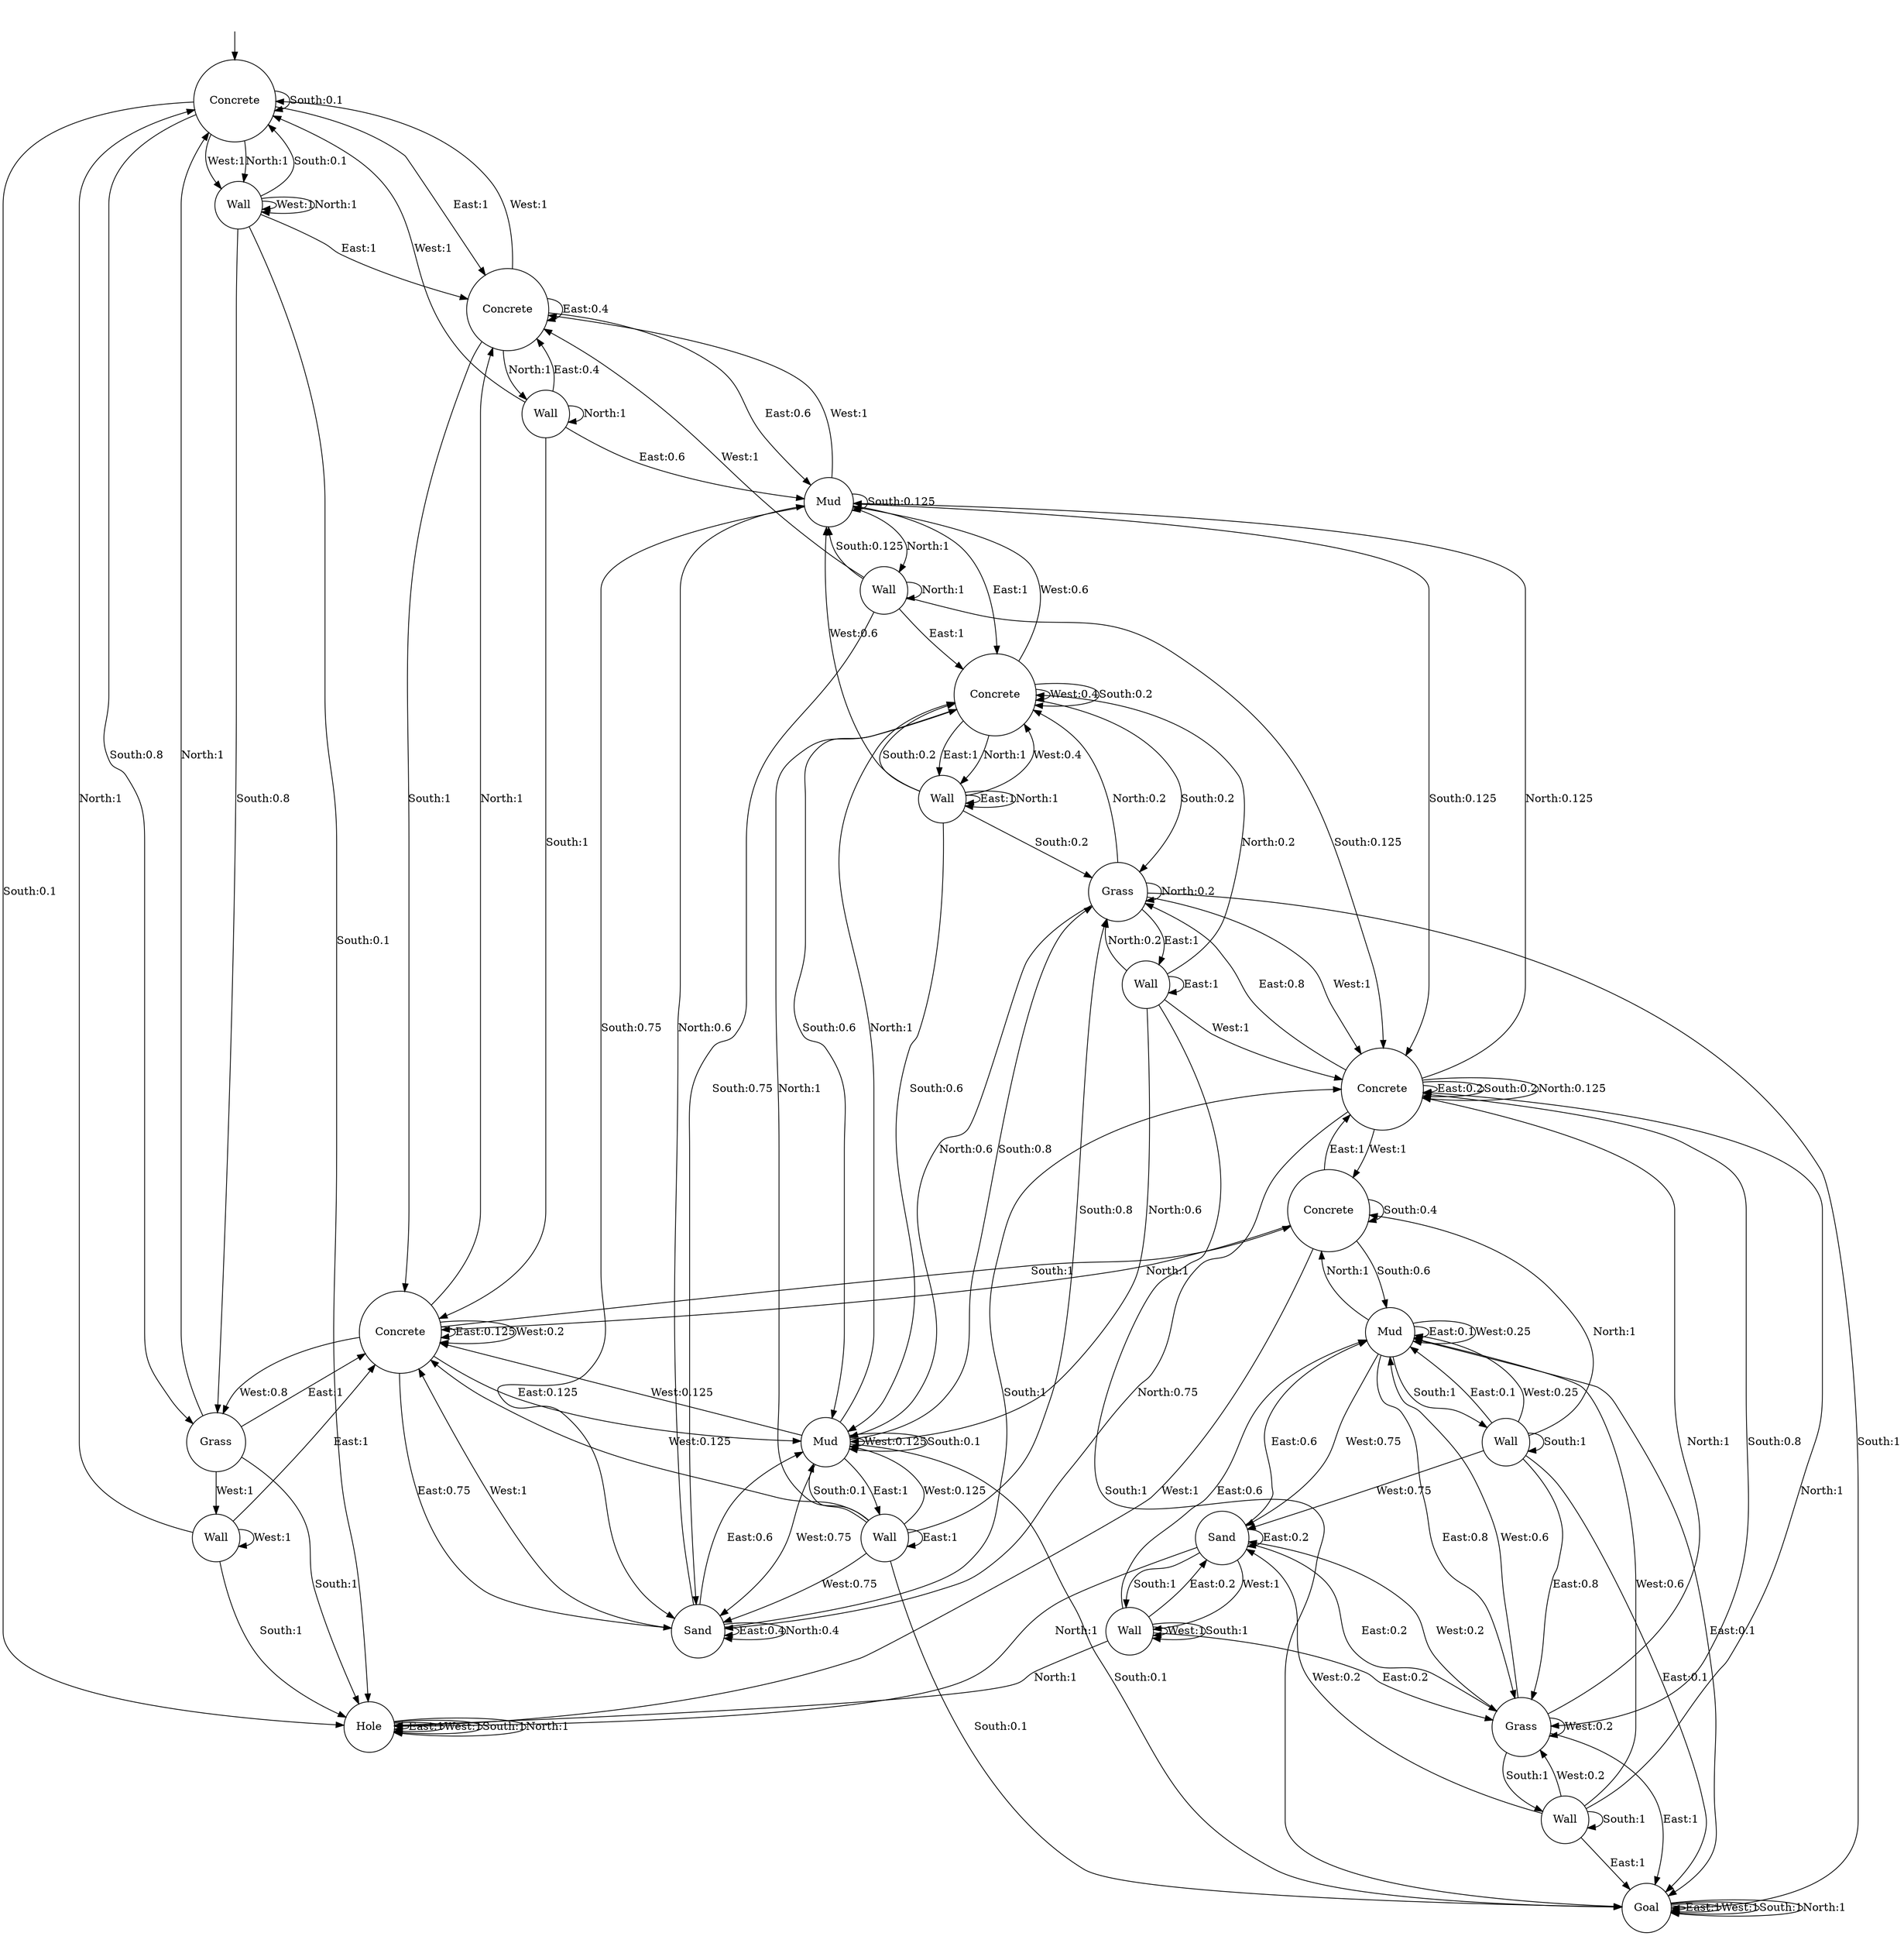 digraph g {
__start0 [label="" shape="none"];
0 [shape="circle" label="Concrete"];
1 [shape="circle" label="Wall"];
2 [shape="circle" label="Wall"];
3 [shape="circle" label="Grass"];
4 [shape="circle" label="Hole"];
5 [shape="circle" label="Wall"];
6 [shape="circle" label="Sand"];
7 [shape="circle" label="Concrete"];
8 [shape="circle" label="Wall"];
9 [shape="circle" label="Concrete"];
10 [shape="circle" label="Concrete"];
11 [shape="circle" label="Wall"];
12 [shape="circle" label="Mud"];
13 [shape="circle" label="Wall"];
14 [shape="circle" label="Mud"];
15 [shape="circle" label="Sand"];
16 [shape="circle" label="Concrete"];
17 [shape="circle" label="Wall"];
18 [shape="circle" label="Grass"];
19 [shape="circle" label="Concrete"];
20 [shape="circle" label="Wall"];
21 [shape="circle" label="Wall"];
22 [shape="circle" label="Mud"];
23 [shape="circle" label="Wall"];
24 [shape="circle" label="Grass"];
25 [shape="circle" label="Goal"];
0 -> 7 [label="East:1"];
0 -> 1 [label="West:1"];
0 -> 0 [label="South:0.1"];
0 -> 3 [label="South:0.8"];
0 -> 4 [label="South:0.1"];
0 -> 1 [label="North:1"];
1 -> 7 [label="East:1"];
1 -> 1 [label="West:1"];
1 -> 0 [label="South:0.1"];
1 -> 3 [label="South:0.8"];
1 -> 4 [label="South:0.1"];
1 -> 1 [label="North:1"];
2 -> 9 [label="East:1"];
2 -> 2 [label="West:1"];
2 -> 4 [label="South:1"];
2 -> 0 [label="North:1"];
3 -> 9 [label="East:1"];
3 -> 2 [label="West:1"];
3 -> 4 [label="South:1"];
3 -> 0 [label="North:1"];
4 -> 4 [label="East:1"];
4 -> 4 [label="West:1"];
4 -> 4 [label="South:1"];
4 -> 4 [label="North:1"];
5 -> 6 [label="East:0.2"];
5 -> 12 [label="East:0.6"];
5 -> 18 [label="East:0.2"];
5 -> 5 [label="West:1"];
5 -> 5 [label="South:1"];
5 -> 4 [label="North:1"];
6 -> 6 [label="East:0.2"];
6 -> 12 [label="East:0.6"];
6 -> 18 [label="East:0.2"];
6 -> 5 [label="West:1"];
6 -> 5 [label="South:1"];
6 -> 4 [label="North:1"];
7 -> 7 [label="East:0.4"];
7 -> 14 [label="East:0.6"];
7 -> 0 [label="West:1"];
7 -> 9 [label="South:1"];
7 -> 8 [label="North:1"];
8 -> 7 [label="East:0.4"];
8 -> 14 [label="East:0.6"];
8 -> 0 [label="West:1"];
8 -> 9 [label="South:1"];
8 -> 8 [label="North:1"];
9 -> 9 [label="East:0.125"];
9 -> 15 [label="East:0.75"];
9 -> 22 [label="East:0.125"];
9 -> 3 [label="West:0.8"];
9 -> 9 [label="West:0.2"];
9 -> 10 [label="South:1"];
9 -> 7 [label="North:1"];
10 -> 16 [label="East:1"];
10 -> 4 [label="West:1"];
10 -> 10 [label="South:0.4"];
10 -> 12 [label="South:0.6"];
10 -> 9 [label="North:1"];
11 -> 12 [label="East:0.1"];
11 -> 18 [label="East:0.8"];
11 -> 25 [label="East:0.1"];
11 -> 6 [label="West:0.75"];
11 -> 12 [label="West:0.25"];
11 -> 11 [label="South:1"];
11 -> 10 [label="North:1"];
12 -> 12 [label="East:0.1"];
12 -> 18 [label="East:0.8"];
12 -> 25 [label="East:0.1"];
12 -> 6 [label="West:0.75"];
12 -> 12 [label="West:0.25"];
12 -> 11 [label="South:1"];
12 -> 10 [label="North:1"];
13 -> 19 [label="East:1"];
13 -> 7 [label="West:1"];
13 -> 14 [label="South:0.125"];
13 -> 15 [label="South:0.75"];
13 -> 16 [label="South:0.125"];
13 -> 13 [label="North:1"];
14 -> 19 [label="East:1"];
14 -> 7 [label="West:1"];
14 -> 14 [label="South:0.125"];
14 -> 15 [label="South:0.75"];
14 -> 16 [label="South:0.125"];
14 -> 13 [label="North:1"];
15 -> 15 [label="East:0.4"];
15 -> 22 [label="East:0.6"];
15 -> 9 [label="West:1"];
15 -> 16 [label="South:1"];
15 -> 14 [label="North:0.6"];
15 -> 15 [label="North:0.4"];
16 -> 16 [label="East:0.2"];
16 -> 24 [label="East:0.8"];
16 -> 10 [label="West:1"];
16 -> 16 [label="South:0.2"];
16 -> 18 [label="South:0.8"];
16 -> 14 [label="North:0.125"];
16 -> 15 [label="North:0.75"];
16 -> 16 [label="North:0.125"];
17 -> 25 [label="East:1"];
17 -> 6 [label="West:0.2"];
17 -> 12 [label="West:0.6"];
17 -> 18 [label="West:0.2"];
17 -> 17 [label="South:1"];
17 -> 16 [label="North:1"];
18 -> 25 [label="East:1"];
18 -> 6 [label="West:0.2"];
18 -> 12 [label="West:0.6"];
18 -> 18 [label="West:0.2"];
18 -> 17 [label="South:1"];
18 -> 16 [label="North:1"];
19 -> 20 [label="East:1"];
19 -> 14 [label="West:0.6"];
19 -> 19 [label="West:0.4"];
19 -> 19 [label="South:0.2"];
19 -> 22 [label="South:0.6"];
19 -> 24 [label="South:0.2"];
19 -> 20 [label="North:1"];
20 -> 20 [label="East:1"];
20 -> 14 [label="West:0.6"];
20 -> 19 [label="West:0.4"];
20 -> 19 [label="South:0.2"];
20 -> 22 [label="South:0.6"];
20 -> 24 [label="South:0.2"];
20 -> 20 [label="North:1"];
21 -> 21 [label="East:1"];
21 -> 9 [label="West:0.125"];
21 -> 15 [label="West:0.75"];
21 -> 22 [label="West:0.125"];
21 -> 22 [label="South:0.1"];
21 -> 24 [label="South:0.8"];
21 -> 25 [label="South:0.1"];
21 -> 19 [label="North:1"];
22 -> 21 [label="East:1"];
22 -> 9 [label="West:0.125"];
22 -> 15 [label="West:0.75"];
22 -> 22 [label="West:0.125"];
22 -> 22 [label="South:0.1"];
22 -> 24 [label="South:0.8"];
22 -> 25 [label="South:0.1"];
22 -> 19 [label="North:1"];
23 -> 23 [label="East:1"];
23 -> 16 [label="West:1"];
23 -> 25 [label="South:1"];
23 -> 19 [label="North:0.2"];
23 -> 22 [label="North:0.6"];
23 -> 24 [label="North:0.2"];
24 -> 23 [label="East:1"];
24 -> 16 [label="West:1"];
24 -> 25 [label="South:1"];
24 -> 19 [label="North:0.2"];
24 -> 22 [label="North:0.6"];
24 -> 24 [label="North:0.2"];
25 -> 25 [label="East:1"];
25 -> 25 [label="West:1"];
25 -> 25 [label="South:1"];
25 -> 25 [label="North:1"];
__start0 -> 0;
}
